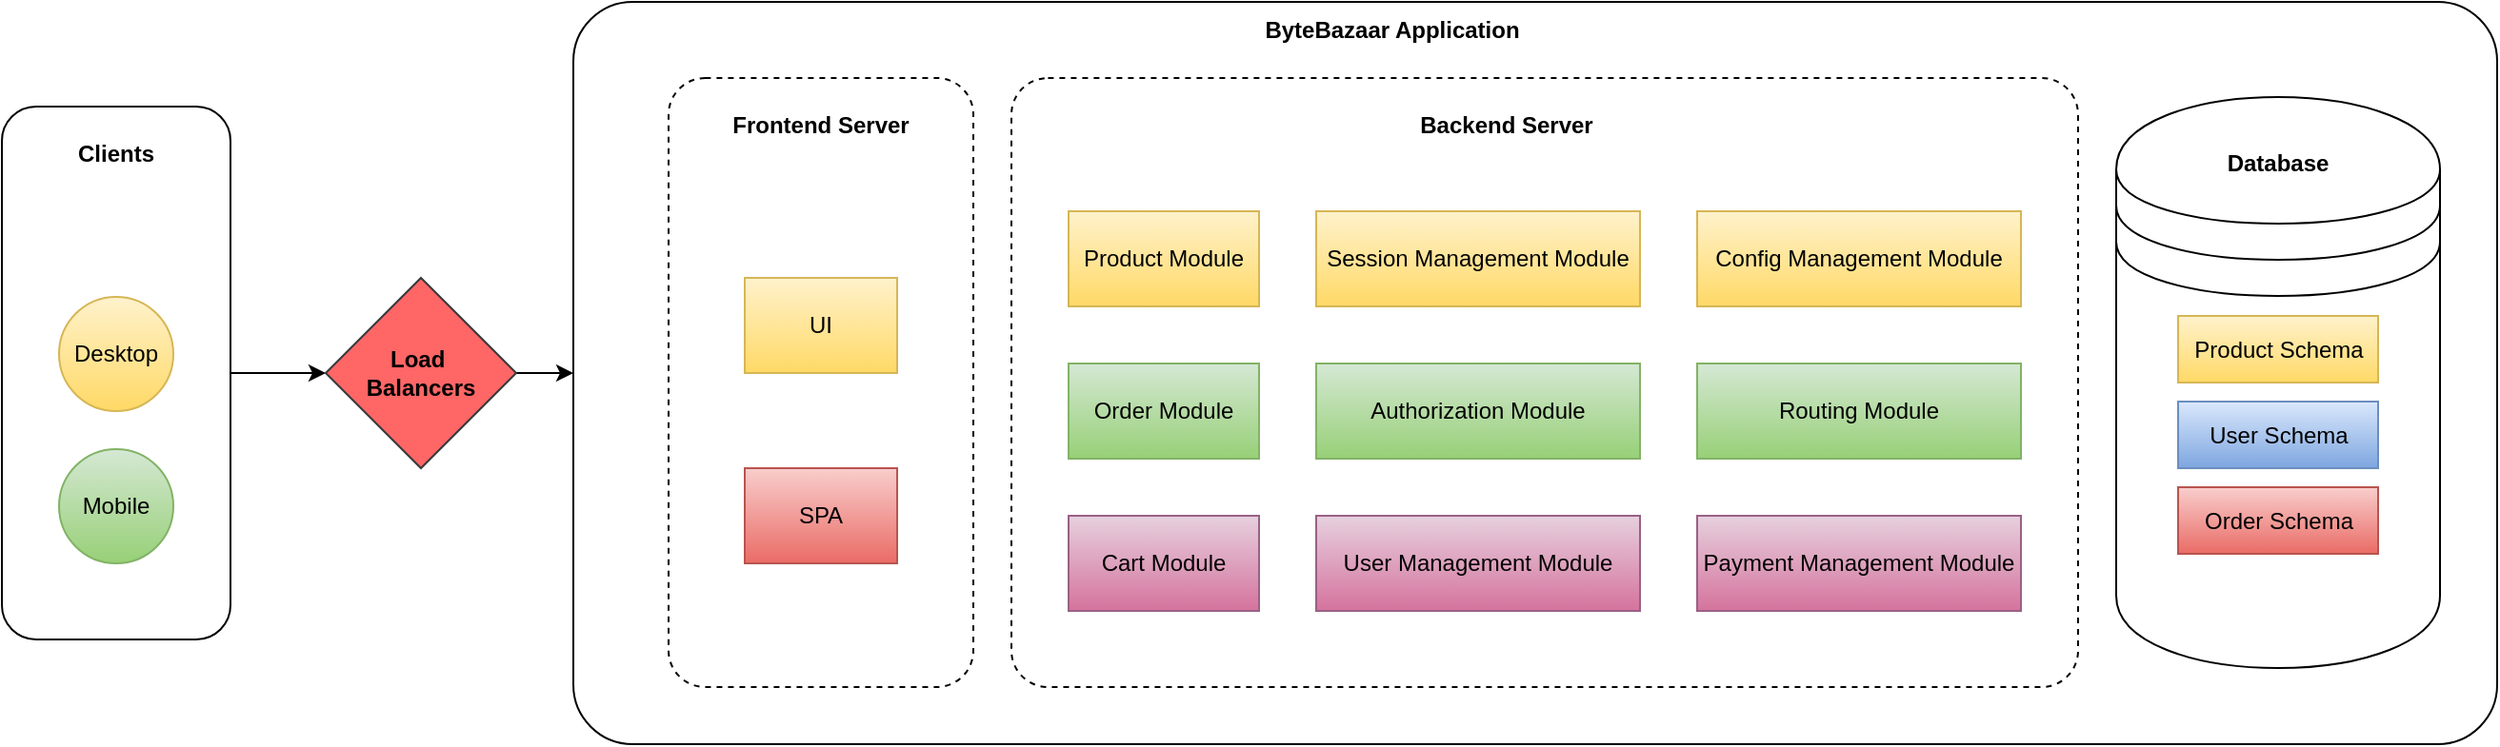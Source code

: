 <mxfile version="26.0.16">
  <diagram name="Page-1" id="b5Y-Ynx8XiC7duWjRvD3">
    <mxGraphModel dx="2049" dy="1114" grid="1" gridSize="10" guides="1" tooltips="1" connect="1" arrows="1" fold="1" page="1" pageScale="1" pageWidth="827" pageHeight="1169" math="0" shadow="0">
      <root>
        <mxCell id="0" />
        <mxCell id="1" parent="0" />
        <mxCell id="uKGHPGpLyxNMl3A0qani-53" value="" style="rounded=1;whiteSpace=wrap;html=1;arcSize=8;" vertex="1" parent="1">
          <mxGeometry x="560" y="290" width="1010" height="390" as="geometry" />
        </mxCell>
        <mxCell id="uKGHPGpLyxNMl3A0qani-74" value="" style="shape=datastore;whiteSpace=wrap;html=1;" vertex="1" parent="1">
          <mxGeometry x="1370" y="340" width="170" height="300" as="geometry" />
        </mxCell>
        <mxCell id="uKGHPGpLyxNMl3A0qani-83" style="edgeStyle=orthogonalEdgeStyle;rounded=0;orthogonalLoop=1;jettySize=auto;html=1;entryX=0;entryY=0.5;entryDx=0;entryDy=0;" edge="1" parent="1" source="uKGHPGpLyxNMl3A0qani-47" target="uKGHPGpLyxNMl3A0qani-51">
          <mxGeometry relative="1" as="geometry" />
        </mxCell>
        <mxCell id="uKGHPGpLyxNMl3A0qani-47" value="" style="rounded=1;whiteSpace=wrap;html=1;align=center;gradientColor=none;" vertex="1" parent="1">
          <mxGeometry x="260" y="345" width="120" height="280" as="geometry" />
        </mxCell>
        <mxCell id="uKGHPGpLyxNMl3A0qani-48" value="Desktop" style="ellipse;whiteSpace=wrap;html=1;aspect=fixed;fillColor=#fff2cc;gradientColor=#ffd966;strokeColor=#d6b656;" vertex="1" parent="1">
          <mxGeometry x="290" y="445" width="60" height="60" as="geometry" />
        </mxCell>
        <mxCell id="uKGHPGpLyxNMl3A0qani-49" value="Mobile" style="ellipse;whiteSpace=wrap;html=1;aspect=fixed;fillColor=#d5e8d4;gradientColor=#97d077;strokeColor=#82b366;" vertex="1" parent="1">
          <mxGeometry x="290" y="525" width="60" height="60" as="geometry" />
        </mxCell>
        <mxCell id="uKGHPGpLyxNMl3A0qani-50" value="&lt;b&gt;Clients&lt;/b&gt;" style="text;html=1;align=center;verticalAlign=middle;whiteSpace=wrap;rounded=0;" vertex="1" parent="1">
          <mxGeometry x="290" y="355" width="60" height="30" as="geometry" />
        </mxCell>
        <mxCell id="uKGHPGpLyxNMl3A0qani-54" style="edgeStyle=orthogonalEdgeStyle;rounded=0;orthogonalLoop=1;jettySize=auto;html=1;exitX=1;exitY=0.5;exitDx=0;exitDy=0;entryX=0;entryY=0.5;entryDx=0;entryDy=0;" edge="1" parent="1" source="uKGHPGpLyxNMl3A0qani-51" target="uKGHPGpLyxNMl3A0qani-53">
          <mxGeometry relative="1" as="geometry" />
        </mxCell>
        <mxCell id="uKGHPGpLyxNMl3A0qani-51" value="&lt;b&gt;Load&amp;nbsp;&lt;/b&gt;&lt;div&gt;&lt;b&gt;Balancers&lt;/b&gt;&lt;/div&gt;" style="rhombus;whiteSpace=wrap;html=1;fillColor=#FF6666;strokeColor=#36393d;" vertex="1" parent="1">
          <mxGeometry x="430" y="435" width="100" height="100" as="geometry" />
        </mxCell>
        <mxCell id="uKGHPGpLyxNMl3A0qani-55" value="&lt;b&gt;ByteBazaar Application&lt;/b&gt;" style="text;html=1;align=center;verticalAlign=middle;whiteSpace=wrap;rounded=0;" vertex="1" parent="1">
          <mxGeometry x="910" y="290" width="160" height="30" as="geometry" />
        </mxCell>
        <mxCell id="uKGHPGpLyxNMl3A0qani-56" value="" style="rounded=1;whiteSpace=wrap;html=1;dashed=1;arcSize=12;" vertex="1" parent="1">
          <mxGeometry x="610" y="330" width="160" height="320" as="geometry" />
        </mxCell>
        <mxCell id="uKGHPGpLyxNMl3A0qani-57" value="&lt;b&gt;Frontend Server&lt;/b&gt;" style="text;html=1;align=center;verticalAlign=middle;whiteSpace=wrap;rounded=0;" vertex="1" parent="1">
          <mxGeometry x="610" y="340" width="160" height="30" as="geometry" />
        </mxCell>
        <mxCell id="uKGHPGpLyxNMl3A0qani-58" value="UI" style="rounded=0;whiteSpace=wrap;html=1;fillColor=#fff2cc;gradientColor=#ffd966;strokeColor=#d6b656;" vertex="1" parent="1">
          <mxGeometry x="650" y="435" width="80" height="50" as="geometry" />
        </mxCell>
        <mxCell id="uKGHPGpLyxNMl3A0qani-60" value="SPA" style="rounded=0;whiteSpace=wrap;html=1;fillColor=#f8cecc;gradientColor=#ea6b66;strokeColor=#b85450;" vertex="1" parent="1">
          <mxGeometry x="650" y="535" width="80" height="50" as="geometry" />
        </mxCell>
        <mxCell id="uKGHPGpLyxNMl3A0qani-61" value="" style="rounded=1;whiteSpace=wrap;html=1;dashed=1;arcSize=6;" vertex="1" parent="1">
          <mxGeometry x="790" y="330" width="560" height="320" as="geometry" />
        </mxCell>
        <mxCell id="uKGHPGpLyxNMl3A0qani-62" value="&lt;b&gt;Backend Server&lt;/b&gt;" style="text;html=1;align=center;verticalAlign=middle;whiteSpace=wrap;rounded=0;arcSize=6;" vertex="1" parent="1">
          <mxGeometry x="970" y="340" width="160" height="30" as="geometry" />
        </mxCell>
        <mxCell id="uKGHPGpLyxNMl3A0qani-63" value="Product Module" style="rounded=0;whiteSpace=wrap;html=1;fillColor=#fff2cc;gradientColor=#ffd966;strokeColor=#d6b656;" vertex="1" parent="1">
          <mxGeometry x="820" y="400" width="100" height="50" as="geometry" />
        </mxCell>
        <mxCell id="uKGHPGpLyxNMl3A0qani-64" value="Order Module" style="rounded=0;whiteSpace=wrap;html=1;fillColor=#d5e8d4;gradientColor=#97d077;strokeColor=#82b366;" vertex="1" parent="1">
          <mxGeometry x="820" y="480" width="100" height="50" as="geometry" />
        </mxCell>
        <mxCell id="uKGHPGpLyxNMl3A0qani-65" value="Cart Module" style="rounded=0;whiteSpace=wrap;html=1;fillColor=#e6d0de;gradientColor=#d5739d;strokeColor=#996185;" vertex="1" parent="1">
          <mxGeometry x="820" y="560" width="100" height="50" as="geometry" />
        </mxCell>
        <mxCell id="uKGHPGpLyxNMl3A0qani-66" value="Payment Management Module" style="rounded=0;whiteSpace=wrap;html=1;fillColor=#e6d0de;gradientColor=#d5739d;strokeColor=#996185;" vertex="1" parent="1">
          <mxGeometry x="1150" y="560" width="170" height="50" as="geometry" />
        </mxCell>
        <mxCell id="uKGHPGpLyxNMl3A0qani-67" value="Session Management Module" style="rounded=0;whiteSpace=wrap;html=1;fillColor=#fff2cc;gradientColor=#ffd966;strokeColor=#d6b656;" vertex="1" parent="1">
          <mxGeometry x="950" y="400" width="170" height="50" as="geometry" />
        </mxCell>
        <mxCell id="uKGHPGpLyxNMl3A0qani-68" value="Authorization Module" style="rounded=0;whiteSpace=wrap;html=1;fillColor=#d5e8d4;gradientColor=#97d077;strokeColor=#82b366;" vertex="1" parent="1">
          <mxGeometry x="950" y="480" width="170" height="50" as="geometry" />
        </mxCell>
        <mxCell id="uKGHPGpLyxNMl3A0qani-69" value="User Management Module" style="rounded=0;whiteSpace=wrap;html=1;fillColor=#e6d0de;gradientColor=#d5739d;strokeColor=#996185;" vertex="1" parent="1">
          <mxGeometry x="950" y="560" width="170" height="50" as="geometry" />
        </mxCell>
        <mxCell id="uKGHPGpLyxNMl3A0qani-70" value="Routing Module" style="rounded=0;whiteSpace=wrap;html=1;fillColor=#d5e8d4;gradientColor=#97d077;strokeColor=#82b366;" vertex="1" parent="1">
          <mxGeometry x="1150" y="480" width="170" height="50" as="geometry" />
        </mxCell>
        <mxCell id="uKGHPGpLyxNMl3A0qani-71" value="Config Management Module" style="rounded=0;whiteSpace=wrap;html=1;fillColor=#fff2cc;gradientColor=#ffd966;strokeColor=#d6b656;" vertex="1" parent="1">
          <mxGeometry x="1150" y="400" width="170" height="50" as="geometry" />
        </mxCell>
        <mxCell id="uKGHPGpLyxNMl3A0qani-73" value="&lt;b&gt;Database&lt;/b&gt;" style="text;html=1;align=center;verticalAlign=middle;whiteSpace=wrap;rounded=0;" vertex="1" parent="1">
          <mxGeometry x="1375" y="360" width="160" height="30" as="geometry" />
        </mxCell>
        <mxCell id="uKGHPGpLyxNMl3A0qani-77" value="Product Schema" style="rounded=0;whiteSpace=wrap;html=1;fillColor=#fff2cc;gradientColor=#ffd966;strokeColor=#d6b656;" vertex="1" parent="1">
          <mxGeometry x="1402.5" y="455" width="105" height="35" as="geometry" />
        </mxCell>
        <mxCell id="uKGHPGpLyxNMl3A0qani-78" value="User Schema" style="rounded=0;whiteSpace=wrap;html=1;fillColor=#dae8fc;gradientColor=#7ea6e0;strokeColor=#6c8ebf;" vertex="1" parent="1">
          <mxGeometry x="1402.5" y="500" width="105" height="35" as="geometry" />
        </mxCell>
        <mxCell id="uKGHPGpLyxNMl3A0qani-80" value="Order Schema" style="rounded=0;whiteSpace=wrap;html=1;fillColor=#f8cecc;gradientColor=#ea6b66;strokeColor=#b85450;" vertex="1" parent="1">
          <mxGeometry x="1402.5" y="545" width="105" height="35" as="geometry" />
        </mxCell>
      </root>
    </mxGraphModel>
  </diagram>
</mxfile>
